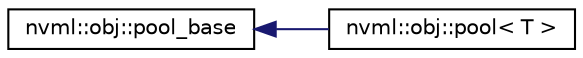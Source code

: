 digraph "Graphical Class Hierarchy"
{
  edge [fontname="Helvetica",fontsize="10",labelfontname="Helvetica",labelfontsize="10"];
  node [fontname="Helvetica",fontsize="10",shape=record];
  rankdir="LR";
  Node1 [label="nvml::obj::pool_base",height=0.2,width=0.4,color="black", fillcolor="white", style="filled",URL="$classnvml_1_1obj_1_1pool__base.html",tooltip="The non-template pool base class. "];
  Node1 -> Node2 [dir="back",color="midnightblue",fontsize="10",style="solid",fontname="Helvetica"];
  Node2 [label="nvml::obj::pool\< T \>",height=0.2,width=0.4,color="black", fillcolor="white", style="filled",URL="$classnvml_1_1obj_1_1pool.html",tooltip="PMEMobj pool class. "];
}
